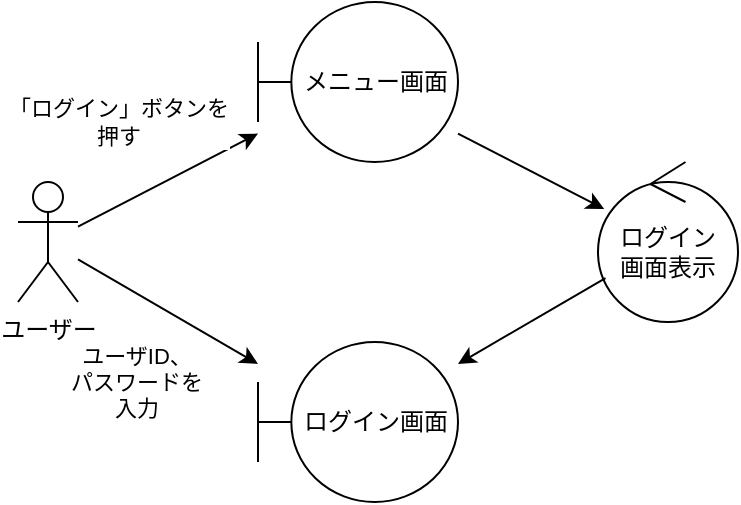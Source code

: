 <mxfile version="28.2.2">
  <diagram id="zq0Y_9Q_O42U8mICa__w" name="ページ1">
    <mxGraphModel dx="786" dy="451" grid="1" gridSize="10" guides="1" tooltips="1" connect="1" arrows="1" fold="1" page="1" pageScale="1" pageWidth="827" pageHeight="1169" math="0" shadow="0">
      <root>
        <mxCell id="0" />
        <mxCell id="1" parent="0" />
        <mxCell id="rcRkuYb-ir1XptXNVSJj-2" value="ユーザー" style="shape=umlActor;verticalLabelPosition=bottom;verticalAlign=top;html=1;outlineConnect=0;" vertex="1" parent="1">
          <mxGeometry x="60" y="120" width="30" height="60" as="geometry" />
        </mxCell>
        <mxCell id="rcRkuYb-ir1XptXNVSJj-3" value="メニュー画面" style="shape=umlBoundary;whiteSpace=wrap;html=1;" vertex="1" parent="1">
          <mxGeometry x="180" y="30" width="100" height="80" as="geometry" />
        </mxCell>
        <mxCell id="rcRkuYb-ir1XptXNVSJj-4" value="ログイン&lt;div&gt;画面表示&lt;/div&gt;" style="ellipse;shape=umlControl;whiteSpace=wrap;html=1;" vertex="1" parent="1">
          <mxGeometry x="350" y="110" width="70" height="80" as="geometry" />
        </mxCell>
        <mxCell id="rcRkuYb-ir1XptXNVSJj-5" value="ログイン画面" style="shape=umlBoundary;whiteSpace=wrap;html=1;" vertex="1" parent="1">
          <mxGeometry x="180" y="200" width="100" height="80" as="geometry" />
        </mxCell>
        <mxCell id="rcRkuYb-ir1XptXNVSJj-6" value="" style="endArrow=classic;html=1;rounded=0;" edge="1" parent="1" source="rcRkuYb-ir1XptXNVSJj-2" target="rcRkuYb-ir1XptXNVSJj-3">
          <mxGeometry width="50" height="50" relative="1" as="geometry">
            <mxPoint x="380" y="260" as="sourcePoint" />
            <mxPoint x="430" y="210" as="targetPoint" />
          </mxGeometry>
        </mxCell>
        <mxCell id="rcRkuYb-ir1XptXNVSJj-10" value="「ログイン」ボタンを&lt;div&gt;押す&lt;/div&gt;" style="edgeLabel;html=1;align=center;verticalAlign=middle;resizable=0;points=[];" vertex="1" connectable="0" parent="rcRkuYb-ir1XptXNVSJj-6">
          <mxGeometry x="0.112" relative="1" as="geometry">
            <mxPoint x="-30" y="-27" as="offset" />
          </mxGeometry>
        </mxCell>
        <mxCell id="rcRkuYb-ir1XptXNVSJj-7" value="" style="endArrow=classic;html=1;rounded=0;" edge="1" parent="1" source="rcRkuYb-ir1XptXNVSJj-3" target="rcRkuYb-ir1XptXNVSJj-4">
          <mxGeometry width="50" height="50" relative="1" as="geometry">
            <mxPoint x="310" y="109" as="sourcePoint" />
            <mxPoint x="400" y="80" as="targetPoint" />
          </mxGeometry>
        </mxCell>
        <mxCell id="rcRkuYb-ir1XptXNVSJj-8" value="" style="endArrow=classic;html=1;rounded=0;" edge="1" parent="1" source="rcRkuYb-ir1XptXNVSJj-4" target="rcRkuYb-ir1XptXNVSJj-5">
          <mxGeometry width="50" height="50" relative="1" as="geometry">
            <mxPoint x="310" y="199" as="sourcePoint" />
            <mxPoint x="400" y="170" as="targetPoint" />
          </mxGeometry>
        </mxCell>
        <mxCell id="rcRkuYb-ir1XptXNVSJj-9" value="" style="endArrow=classic;html=1;rounded=0;" edge="1" parent="1" source="rcRkuYb-ir1XptXNVSJj-2" target="rcRkuYb-ir1XptXNVSJj-5">
          <mxGeometry width="50" height="50" relative="1" as="geometry">
            <mxPoint x="340" y="289" as="sourcePoint" />
            <mxPoint x="430" y="260" as="targetPoint" />
          </mxGeometry>
        </mxCell>
        <mxCell id="rcRkuYb-ir1XptXNVSJj-11" value="ユーザID、&lt;div&gt;パスワードを&lt;div&gt;入力&lt;/div&gt;&lt;/div&gt;" style="edgeLabel;html=1;align=center;verticalAlign=middle;resizable=0;points=[];" vertex="1" connectable="0" parent="rcRkuYb-ir1XptXNVSJj-9">
          <mxGeometry x="0.127" y="-1" relative="1" as="geometry">
            <mxPoint x="-21" y="31" as="offset" />
          </mxGeometry>
        </mxCell>
      </root>
    </mxGraphModel>
  </diagram>
</mxfile>

